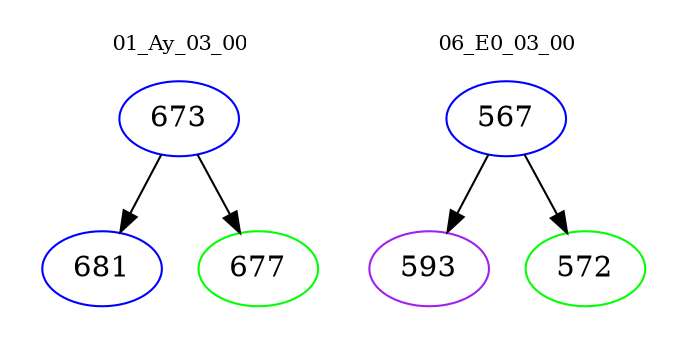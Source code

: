 digraph{
subgraph cluster_0 {
color = white
label = "01_Ay_03_00";
fontsize=10;
T0_673 [label="673", color="blue"]
T0_673 -> T0_681 [color="black"]
T0_681 [label="681", color="blue"]
T0_673 -> T0_677 [color="black"]
T0_677 [label="677", color="green"]
}
subgraph cluster_1 {
color = white
label = "06_E0_03_00";
fontsize=10;
T1_567 [label="567", color="blue"]
T1_567 -> T1_593 [color="black"]
T1_593 [label="593", color="purple"]
T1_567 -> T1_572 [color="black"]
T1_572 [label="572", color="green"]
}
}
